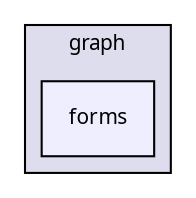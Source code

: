 digraph G {
  compound=true
  node [ fontsize=10, fontname="FreeSans.ttf"];
  edge [ labelfontsize=9, labelfontname="FreeSans.ttf"];
  subgraph clusterdir_d198a54a18a5b9b1a7d8e9c2d240bff8 {
    graph [ bgcolor="#ddddee", pencolor="black", label="graph" fontname="FreeSans.ttf", fontsize=10, URL="dir_d198a54a18a5b9b1a7d8e9c2d240bff8.html"]
  dir_0e164c257da662561916eb9a78911c88 [shape=box, label="forms", style="filled", fillcolor="#eeeeff", pencolor="black", URL="dir_0e164c257da662561916eb9a78911c88.html"];
  }
}
